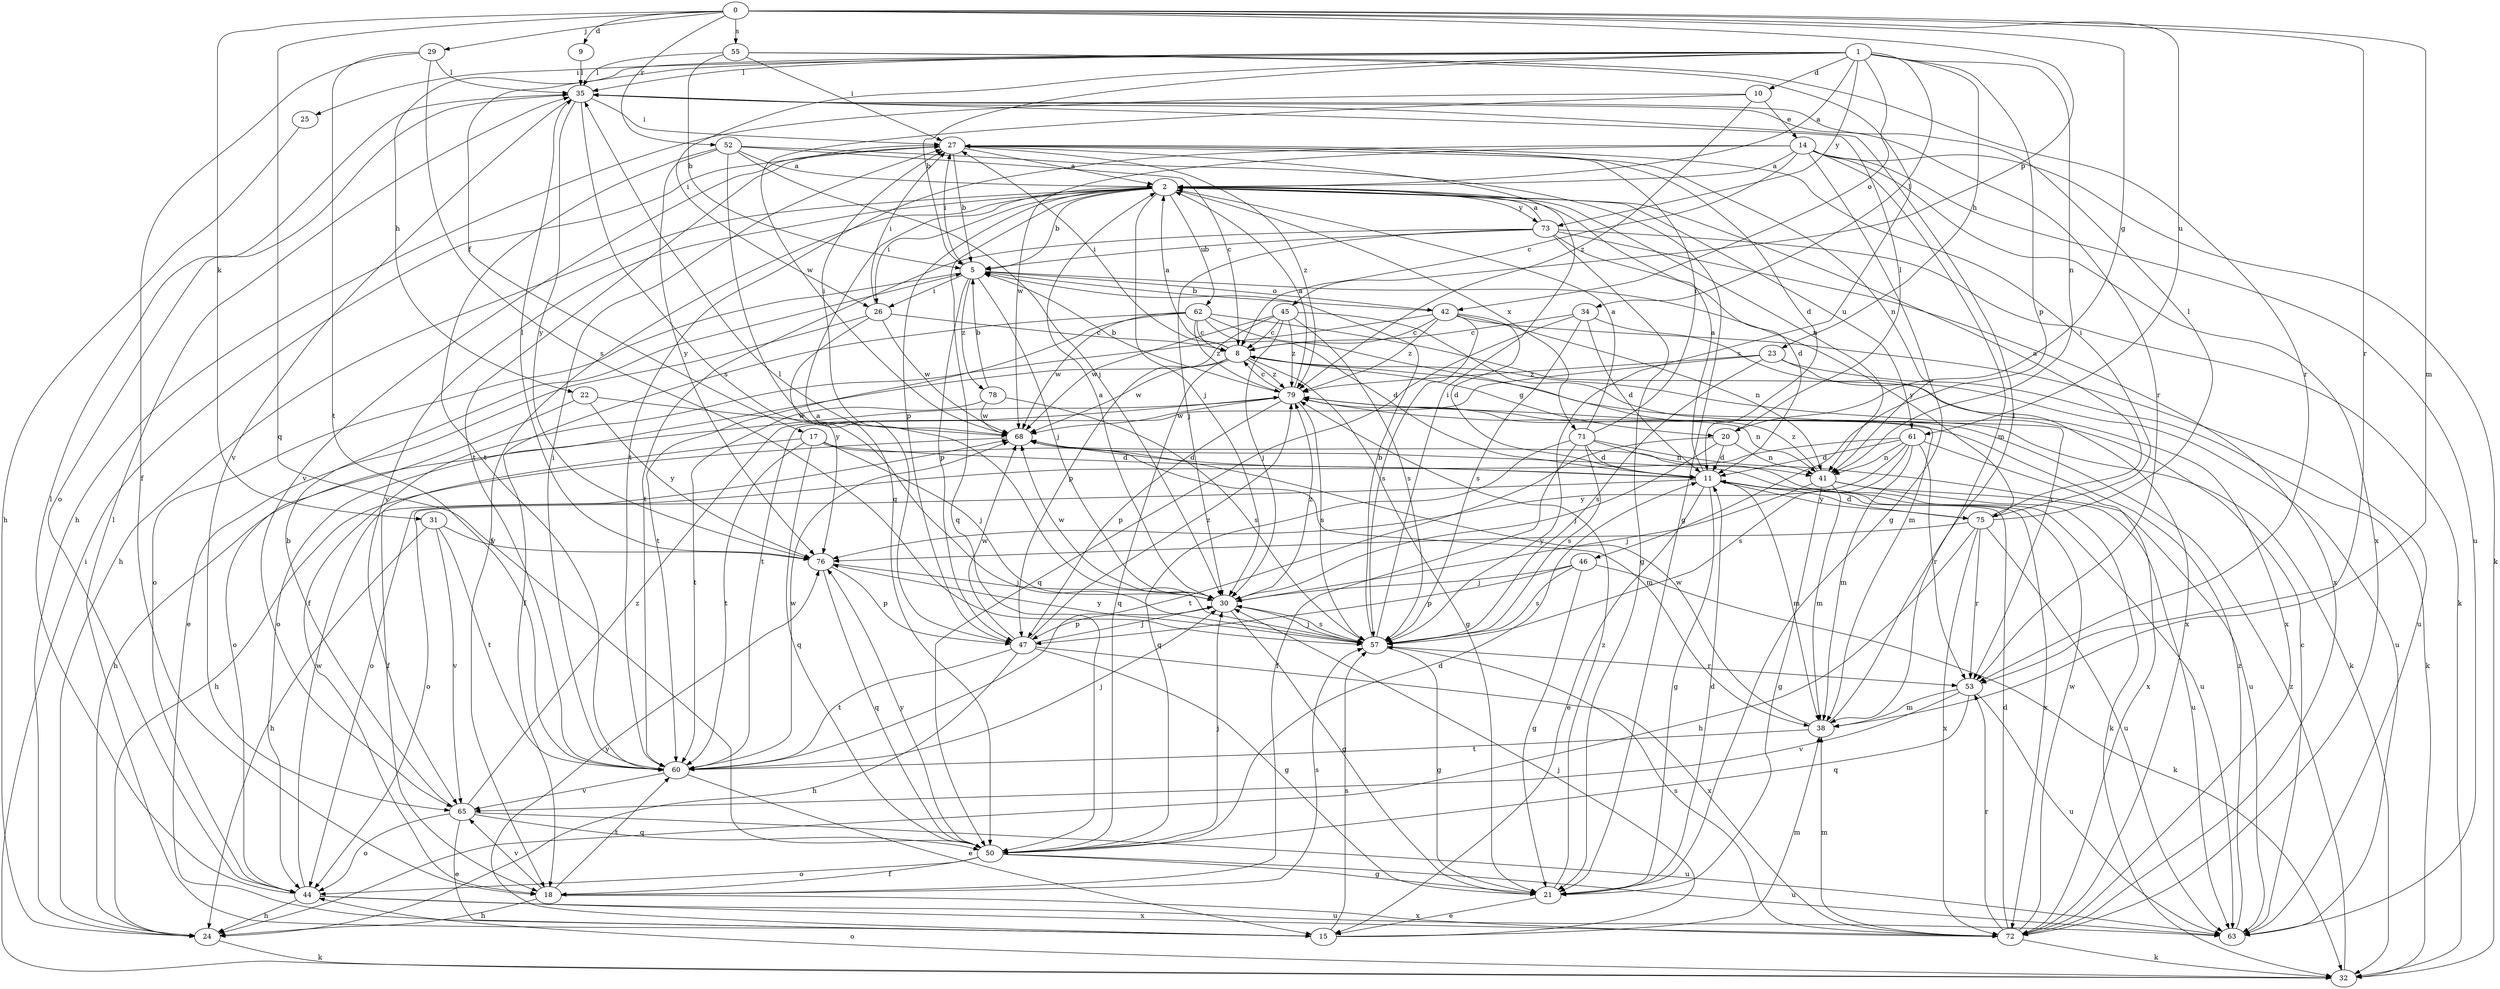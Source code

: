 strict digraph  {
0;
1;
2;
5;
8;
9;
10;
11;
14;
15;
17;
18;
20;
21;
22;
23;
24;
25;
26;
27;
29;
30;
31;
32;
34;
35;
38;
41;
42;
44;
45;
46;
47;
50;
52;
53;
55;
57;
60;
61;
62;
63;
65;
68;
71;
72;
73;
75;
76;
78;
79;
0 -> 9  [label=d];
0 -> 20  [label=g];
0 -> 29  [label=j];
0 -> 31  [label=k];
0 -> 38  [label=m];
0 -> 45  [label=p];
0 -> 50  [label=q];
0 -> 52  [label=r];
0 -> 53  [label=r];
0 -> 55  [label=s];
0 -> 61  [label=u];
1 -> 2  [label=a];
1 -> 5  [label=b];
1 -> 10  [label=d];
1 -> 17  [label=f];
1 -> 22  [label=h];
1 -> 23  [label=h];
1 -> 25  [label=i];
1 -> 26  [label=i];
1 -> 34  [label=l];
1 -> 35  [label=l];
1 -> 41  [label=n];
1 -> 42  [label=o];
1 -> 46  [label=p];
1 -> 73  [label=y];
2 -> 5  [label=b];
2 -> 18  [label=f];
2 -> 24  [label=h];
2 -> 26  [label=i];
2 -> 30  [label=j];
2 -> 41  [label=n];
2 -> 47  [label=p];
2 -> 50  [label=q];
2 -> 61  [label=u];
2 -> 62  [label=u];
2 -> 65  [label=v];
2 -> 71  [label=x];
2 -> 73  [label=y];
5 -> 26  [label=i];
5 -> 27  [label=i];
5 -> 30  [label=j];
5 -> 42  [label=o];
5 -> 44  [label=o];
5 -> 47  [label=p];
5 -> 75  [label=y];
5 -> 78  [label=z];
8 -> 2  [label=a];
8 -> 20  [label=g];
8 -> 21  [label=g];
8 -> 27  [label=i];
8 -> 32  [label=k];
8 -> 44  [label=o];
8 -> 50  [label=q];
8 -> 68  [label=w];
8 -> 79  [label=z];
9 -> 35  [label=l];
10 -> 14  [label=e];
10 -> 24  [label=h];
10 -> 68  [label=w];
10 -> 79  [label=z];
11 -> 2  [label=a];
11 -> 15  [label=e];
11 -> 21  [label=g];
11 -> 38  [label=m];
11 -> 44  [label=o];
11 -> 72  [label=x];
11 -> 75  [label=y];
14 -> 2  [label=a];
14 -> 8  [label=c];
14 -> 21  [label=g];
14 -> 32  [label=k];
14 -> 38  [label=m];
14 -> 60  [label=t];
14 -> 63  [label=u];
14 -> 68  [label=w];
14 -> 72  [label=x];
15 -> 30  [label=j];
15 -> 35  [label=l];
15 -> 38  [label=m];
15 -> 57  [label=s];
15 -> 76  [label=y];
17 -> 11  [label=d];
17 -> 18  [label=f];
17 -> 30  [label=j];
17 -> 38  [label=m];
17 -> 50  [label=q];
17 -> 60  [label=t];
18 -> 24  [label=h];
18 -> 57  [label=s];
18 -> 60  [label=t];
18 -> 65  [label=v];
18 -> 72  [label=x];
20 -> 11  [label=d];
20 -> 30  [label=j];
20 -> 35  [label=l];
20 -> 41  [label=n];
20 -> 60  [label=t];
21 -> 11  [label=d];
21 -> 15  [label=e];
21 -> 79  [label=z];
22 -> 44  [label=o];
22 -> 68  [label=w];
22 -> 76  [label=y];
23 -> 32  [label=k];
23 -> 57  [label=s];
23 -> 60  [label=t];
23 -> 63  [label=u];
23 -> 79  [label=z];
24 -> 32  [label=k];
25 -> 24  [label=h];
26 -> 8  [label=c];
26 -> 15  [label=e];
26 -> 27  [label=i];
26 -> 68  [label=w];
26 -> 76  [label=y];
27 -> 2  [label=a];
27 -> 5  [label=b];
27 -> 11  [label=d];
27 -> 41  [label=n];
27 -> 60  [label=t];
27 -> 65  [label=v];
27 -> 79  [label=z];
29 -> 18  [label=f];
29 -> 35  [label=l];
29 -> 57  [label=s];
29 -> 60  [label=t];
30 -> 2  [label=a];
30 -> 21  [label=g];
30 -> 47  [label=p];
30 -> 57  [label=s];
30 -> 68  [label=w];
30 -> 79  [label=z];
31 -> 24  [label=h];
31 -> 60  [label=t];
31 -> 65  [label=v];
31 -> 76  [label=y];
32 -> 27  [label=i];
32 -> 44  [label=o];
32 -> 79  [label=z];
34 -> 8  [label=c];
34 -> 11  [label=d];
34 -> 50  [label=q];
34 -> 57  [label=s];
34 -> 72  [label=x];
35 -> 27  [label=i];
35 -> 44  [label=o];
35 -> 53  [label=r];
35 -> 57  [label=s];
35 -> 65  [label=v];
35 -> 76  [label=y];
38 -> 35  [label=l];
38 -> 60  [label=t];
38 -> 68  [label=w];
41 -> 21  [label=g];
41 -> 30  [label=j];
41 -> 32  [label=k];
41 -> 38  [label=m];
41 -> 63  [label=u];
41 -> 79  [label=z];
42 -> 5  [label=b];
42 -> 8  [label=c];
42 -> 11  [label=d];
42 -> 18  [label=f];
42 -> 41  [label=n];
42 -> 57  [label=s];
42 -> 63  [label=u];
42 -> 79  [label=z];
44 -> 24  [label=h];
44 -> 35  [label=l];
44 -> 63  [label=u];
44 -> 68  [label=w];
44 -> 72  [label=x];
45 -> 8  [label=c];
45 -> 30  [label=j];
45 -> 47  [label=p];
45 -> 53  [label=r];
45 -> 57  [label=s];
45 -> 68  [label=w];
45 -> 79  [label=z];
46 -> 21  [label=g];
46 -> 30  [label=j];
46 -> 32  [label=k];
46 -> 47  [label=p];
46 -> 57  [label=s];
47 -> 2  [label=a];
47 -> 21  [label=g];
47 -> 24  [label=h];
47 -> 30  [label=j];
47 -> 60  [label=t];
47 -> 68  [label=w];
47 -> 72  [label=x];
47 -> 79  [label=z];
50 -> 11  [label=d];
50 -> 18  [label=f];
50 -> 21  [label=g];
50 -> 30  [label=j];
50 -> 44  [label=o];
50 -> 63  [label=u];
50 -> 76  [label=y];
52 -> 2  [label=a];
52 -> 8  [label=c];
52 -> 21  [label=g];
52 -> 30  [label=j];
52 -> 50  [label=q];
52 -> 60  [label=t];
52 -> 76  [label=y];
53 -> 38  [label=m];
53 -> 50  [label=q];
53 -> 63  [label=u];
53 -> 65  [label=v];
55 -> 5  [label=b];
55 -> 27  [label=i];
55 -> 35  [label=l];
55 -> 53  [label=r];
55 -> 57  [label=s];
57 -> 5  [label=b];
57 -> 21  [label=g];
57 -> 27  [label=i];
57 -> 30  [label=j];
57 -> 35  [label=l];
57 -> 53  [label=r];
57 -> 76  [label=y];
60 -> 15  [label=e];
60 -> 27  [label=i];
60 -> 30  [label=j];
60 -> 65  [label=v];
60 -> 68  [label=w];
61 -> 11  [label=d];
61 -> 38  [label=m];
61 -> 41  [label=n];
61 -> 44  [label=o];
61 -> 53  [label=r];
61 -> 57  [label=s];
61 -> 72  [label=x];
61 -> 76  [label=y];
62 -> 8  [label=c];
62 -> 11  [label=d];
62 -> 18  [label=f];
62 -> 38  [label=m];
62 -> 60  [label=t];
62 -> 68  [label=w];
62 -> 72  [label=x];
62 -> 79  [label=z];
63 -> 8  [label=c];
63 -> 79  [label=z];
65 -> 5  [label=b];
65 -> 15  [label=e];
65 -> 44  [label=o];
65 -> 50  [label=q];
65 -> 63  [label=u];
65 -> 79  [label=z];
68 -> 11  [label=d];
68 -> 24  [label=h];
68 -> 27  [label=i];
68 -> 63  [label=u];
71 -> 2  [label=a];
71 -> 11  [label=d];
71 -> 18  [label=f];
71 -> 27  [label=i];
71 -> 41  [label=n];
71 -> 50  [label=q];
71 -> 57  [label=s];
71 -> 63  [label=u];
72 -> 11  [label=d];
72 -> 32  [label=k];
72 -> 38  [label=m];
72 -> 53  [label=r];
72 -> 57  [label=s];
72 -> 68  [label=w];
73 -> 2  [label=a];
73 -> 5  [label=b];
73 -> 11  [label=d];
73 -> 21  [label=g];
73 -> 30  [label=j];
73 -> 32  [label=k];
73 -> 60  [label=t];
73 -> 72  [label=x];
75 -> 2  [label=a];
75 -> 11  [label=d];
75 -> 24  [label=h];
75 -> 27  [label=i];
75 -> 35  [label=l];
75 -> 53  [label=r];
75 -> 63  [label=u];
75 -> 72  [label=x];
75 -> 76  [label=y];
76 -> 30  [label=j];
76 -> 35  [label=l];
76 -> 47  [label=p];
76 -> 50  [label=q];
78 -> 5  [label=b];
78 -> 57  [label=s];
78 -> 60  [label=t];
78 -> 68  [label=w];
79 -> 2  [label=a];
79 -> 5  [label=b];
79 -> 8  [label=c];
79 -> 24  [label=h];
79 -> 41  [label=n];
79 -> 47  [label=p];
79 -> 57  [label=s];
79 -> 68  [label=w];
}
